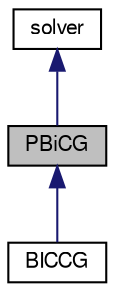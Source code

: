 digraph "PBiCG"
{
  bgcolor="transparent";
  edge [fontname="FreeSans",fontsize="10",labelfontname="FreeSans",labelfontsize="10"];
  node [fontname="FreeSans",fontsize="10",shape=record];
  Node0 [label="PBiCG",height=0.2,width=0.4,color="black", fillcolor="grey75", style="filled", fontcolor="black"];
  Node1 -> Node0 [dir="back",color="midnightblue",fontsize="10",style="solid",fontname="FreeSans"];
  Node1 [label="solver",height=0.2,width=0.4,color="black",URL="$a26886.html",tooltip="Abstract base-class for lduMatrix solvers. "];
  Node0 -> Node2 [dir="back",color="midnightblue",fontsize="10",style="solid",fontname="FreeSans"];
  Node2 [label="BICCG",height=0.2,width=0.4,color="black",URL="$a26954.html",tooltip="Diagonal incomplete LU preconditioned BiCG solver derived from the general preconditioned BiCG solver..."];
}
